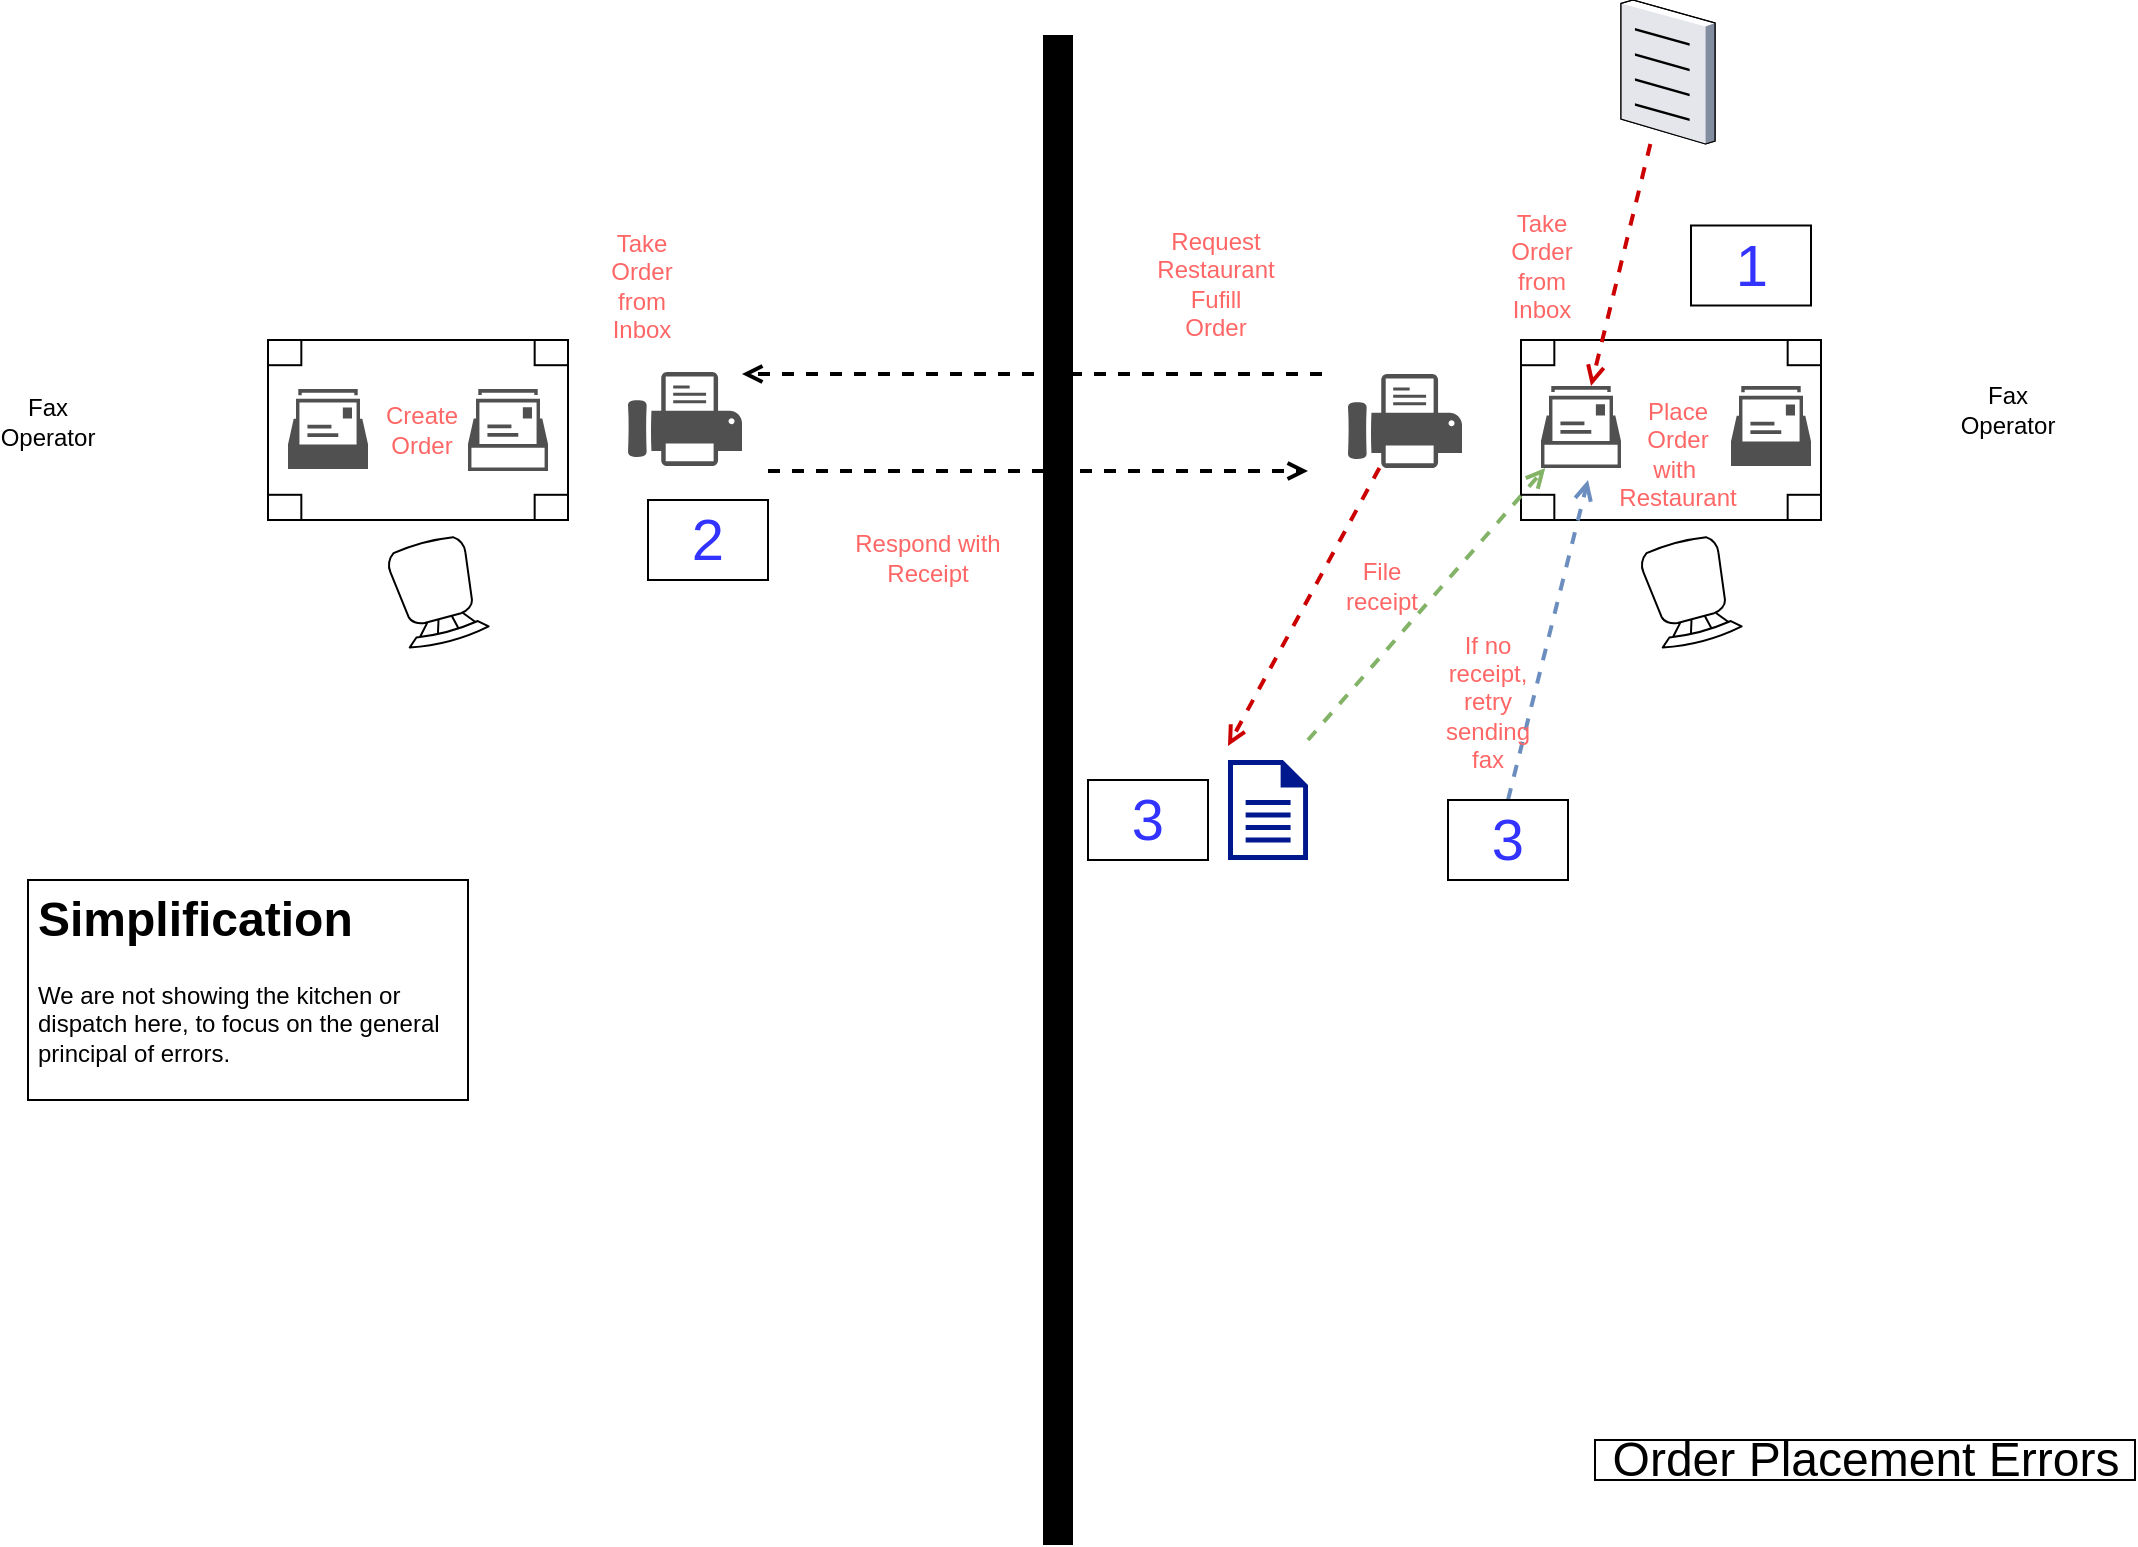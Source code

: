 <mxfile version="15.2.7" type="device"><diagram id="7lcRFAJb13U-YT4nabCA" name="Page-1"><mxGraphModel dx="1106" dy="830" grid="1" gridSize="10" guides="1" tooltips="1" connect="1" arrows="1" fold="1" page="1" pageScale="1" pageWidth="1169" pageHeight="827" math="0" shadow="0"><root><mxCell id="0"/><mxCell id="1" parent="0"/><UserObject label="" tooltip="Inertia.&#10;Likely to face a resistance to change." id="BQTbwJKPUDemShiaECL7-1"><mxCell style="rounded=0;whiteSpace=wrap;html=1;strokeColor=#000000;strokeWidth=5;fillColor=#000000;fontSize=14;" parent="1" vertex="1"><mxGeometry x="580" y="40" width="10" height="750" as="geometry"/></mxCell></UserObject><mxCell id="BQTbwJKPUDemShiaECL7-2" value="" style="verticalLabelPosition=bottom;html=1;verticalAlign=top;align=center;shape=mxgraph.floorplan.table;" parent="1" vertex="1"><mxGeometry x="816.5" y="190" width="150" height="90" as="geometry"/></mxCell><mxCell id="BQTbwJKPUDemShiaECL7-3" value="" style="verticalLabelPosition=bottom;html=1;verticalAlign=top;align=center;shape=mxgraph.floorplan.chair;rotation=-195;" parent="1" vertex="1"><mxGeometry x="880.5" y="290" width="41" height="52" as="geometry"/></mxCell><mxCell id="BQTbwJKPUDemShiaECL7-4" value="" style="sketch=0;pointerEvents=1;shadow=0;dashed=0;html=1;strokeColor=none;fillColor=#505050;labelPosition=center;verticalLabelPosition=bottom;verticalAlign=top;outlineConnect=0;align=center;shape=mxgraph.office.concepts.mailbox2;" parent="1" vertex="1"><mxGeometry x="826.5" y="213" width="40" height="41" as="geometry"/></mxCell><mxCell id="BQTbwJKPUDemShiaECL7-5" value="" style="sketch=0;pointerEvents=1;shadow=0;dashed=0;html=1;strokeColor=none;fillColor=#505050;labelPosition=center;verticalLabelPosition=bottom;verticalAlign=top;outlineConnect=0;align=center;shape=mxgraph.office.concepts.mailbox;" parent="1" vertex="1"><mxGeometry x="921.5" y="213" width="40" height="40" as="geometry"/></mxCell><mxCell id="BQTbwJKPUDemShiaECL7-6" value="" style="sketch=0;pointerEvents=1;shadow=0;dashed=0;html=1;strokeColor=none;fillColor=#505050;labelPosition=center;verticalLabelPosition=bottom;verticalAlign=top;outlineConnect=0;align=center;shape=mxgraph.office.devices.fax;" parent="1" vertex="1"><mxGeometry x="730" y="207" width="57" height="47" as="geometry"/></mxCell><mxCell id="BQTbwJKPUDemShiaECL7-7" value="" style="verticalLabelPosition=bottom;html=1;verticalAlign=top;align=center;shape=mxgraph.floorplan.table;" parent="1" vertex="1"><mxGeometry x="190" y="190" width="150" height="90" as="geometry"/></mxCell><mxCell id="BQTbwJKPUDemShiaECL7-8" value="" style="verticalLabelPosition=bottom;html=1;verticalAlign=top;align=center;shape=mxgraph.floorplan.chair;rotation=-195;" parent="1" vertex="1"><mxGeometry x="254" y="290" width="41" height="52" as="geometry"/></mxCell><mxCell id="BQTbwJKPUDemShiaECL7-9" value="" style="sketch=0;pointerEvents=1;shadow=0;dashed=0;html=1;strokeColor=none;fillColor=#505050;labelPosition=center;verticalLabelPosition=bottom;verticalAlign=top;outlineConnect=0;align=center;shape=mxgraph.office.concepts.mailbox2;" parent="1" vertex="1"><mxGeometry x="290" y="214.5" width="40" height="41" as="geometry"/></mxCell><mxCell id="BQTbwJKPUDemShiaECL7-10" value="" style="sketch=0;pointerEvents=1;shadow=0;dashed=0;html=1;strokeColor=none;fillColor=#505050;labelPosition=center;verticalLabelPosition=bottom;verticalAlign=top;outlineConnect=0;align=center;shape=mxgraph.office.concepts.mailbox;" parent="1" vertex="1"><mxGeometry x="200" y="214.5" width="40" height="40" as="geometry"/></mxCell><mxCell id="BQTbwJKPUDemShiaECL7-11" value="" style="sketch=0;pointerEvents=1;shadow=0;dashed=0;html=1;strokeColor=none;fillColor=#505050;labelPosition=center;verticalLabelPosition=bottom;verticalAlign=top;outlineConnect=0;align=center;shape=mxgraph.office.devices.fax;" parent="1" vertex="1"><mxGeometry x="370" y="206" width="57" height="47" as="geometry"/></mxCell><mxCell id="BQTbwJKPUDemShiaECL7-12" value="&lt;font color=&quot;#ff6666&quot;&gt;Take Order from Inbox&lt;/font&gt;" style="text;html=1;strokeColor=none;fillColor=none;align=center;verticalAlign=middle;whiteSpace=wrap;rounded=0;" parent="1" vertex="1"><mxGeometry x="800" y="110" width="53.5" height="85.5" as="geometry"/></mxCell><mxCell id="BQTbwJKPUDemShiaECL7-13" value="&lt;font color=&quot;#ff6666&quot;&gt;Request &lt;br&gt;Restaurant&lt;br&gt;Fufill&lt;br&gt;Order&lt;/font&gt;" style="text;html=1;strokeColor=none;fillColor=none;align=center;verticalAlign=middle;whiteSpace=wrap;rounded=0;" parent="1" vertex="1"><mxGeometry x="636.5" y="119" width="53.5" height="85.5" as="geometry"/></mxCell><UserObject label="" tooltip="Point of change.&#10;How the map is changing e.g. competitive forces." id="BQTbwJKPUDemShiaECL7-14"><mxCell style="endArrow=open;dashed=1;html=1;strokeColor=#000000;endFill=0;strokeWidth=2;" parent="1" edge="1"><mxGeometry width="50" height="50" relative="1" as="geometry"><mxPoint x="717.002" y="207" as="sourcePoint"/><mxPoint x="427" y="207" as="targetPoint"/></mxGeometry></mxCell></UserObject><UserObject label="" tooltip="Point of change.&#10;How the map is changing e.g. competitive forces." id="BQTbwJKPUDemShiaECL7-15"><mxCell style="endArrow=open;dashed=1;html=1;strokeColor=#000000;endFill=0;strokeWidth=2;" parent="1" edge="1"><mxGeometry width="50" height="50" relative="1" as="geometry"><mxPoint x="440" y="255.5" as="sourcePoint"/><mxPoint x="710" y="255.5" as="targetPoint"/><Array as="points"><mxPoint x="610" y="255.5"/></Array></mxGeometry></mxCell></UserObject><mxCell id="BQTbwJKPUDemShiaECL7-16" value="&lt;font color=&quot;#ff6666&quot;&gt;Take Order from Inbox&lt;/font&gt;" style="text;html=1;strokeColor=none;fillColor=none;align=center;verticalAlign=middle;whiteSpace=wrap;rounded=0;" parent="1" vertex="1"><mxGeometry x="350" y="120.5" width="53.5" height="85.5" as="geometry"/></mxCell><mxCell id="BQTbwJKPUDemShiaECL7-18" value="&lt;font color=&quot;#ff6666&quot;&gt;Place Order&lt;br&gt;with&amp;nbsp;&lt;br&gt;Restaurant&lt;br&gt;&lt;/font&gt;" style="text;html=1;strokeColor=none;fillColor=none;align=center;verticalAlign=middle;whiteSpace=wrap;rounded=0;" parent="1" vertex="1"><mxGeometry x="868" y="204.5" width="53.5" height="85.5" as="geometry"/></mxCell><mxCell id="BQTbwJKPUDemShiaECL7-19" value="Fax Operator" style="text;html=1;strokeColor=none;fillColor=none;align=center;verticalAlign=middle;whiteSpace=wrap;rounded=0;" parent="1" vertex="1"><mxGeometry x="60" y="220.5" width="40" height="20" as="geometry"/></mxCell><mxCell id="BQTbwJKPUDemShiaECL7-20" value="Fax Operator" style="text;html=1;strokeColor=none;fillColor=none;align=center;verticalAlign=middle;whiteSpace=wrap;rounded=0;" parent="1" vertex="1"><mxGeometry x="1040" y="214.5" width="40" height="20" as="geometry"/></mxCell><mxCell id="BQTbwJKPUDemShiaECL7-22" value="&lt;font style=&quot;font-size: 29px&quot;&gt;1&lt;/font&gt;" style="text;html=1;strokeColor=default;fillColor=none;align=center;verticalAlign=middle;whiteSpace=wrap;rounded=0;fontColor=#3333FF;" parent="1" vertex="1"><mxGeometry x="901.5" y="132.75" width="60" height="40" as="geometry"/></mxCell><mxCell id="BQTbwJKPUDemShiaECL7-23" value="&lt;font style=&quot;font-size: 29px&quot;&gt;3&lt;/font&gt;" style="text;html=1;strokeColor=default;fillColor=none;align=center;verticalAlign=middle;whiteSpace=wrap;rounded=0;fontColor=#3333FF;" parent="1" vertex="1"><mxGeometry x="600" y="410" width="60" height="40" as="geometry"/></mxCell><mxCell id="BQTbwJKPUDemShiaECL7-24" value="&lt;font color=&quot;#ff6666&quot;&gt;Respond with Receipt&lt;/font&gt;" style="text;html=1;strokeColor=none;fillColor=none;align=center;verticalAlign=middle;whiteSpace=wrap;rounded=0;" parent="1" vertex="1"><mxGeometry x="480" y="256.5" width="80" height="85.5" as="geometry"/></mxCell><mxCell id="BQTbwJKPUDemShiaECL7-26" value="" style="verticalLabelPosition=bottom;sketch=0;aspect=fixed;html=1;verticalAlign=top;strokeColor=none;align=center;outlineConnect=0;shape=mxgraph.citrix.document;fillColor=#FF3333;" parent="1" vertex="1"><mxGeometry x="866.5" y="20" width="47" height="72" as="geometry"/></mxCell><UserObject label="" tooltip="Point of change.&#10;How the map is changing e.g. competitive forces." id="BQTbwJKPUDemShiaECL7-27"><mxCell style="endArrow=open;dashed=1;html=1;strokeColor=#CC0000;endFill=0;strokeWidth=2;" parent="1" source="BQTbwJKPUDemShiaECL7-26" target="BQTbwJKPUDemShiaECL7-4" edge="1"><mxGeometry width="50" height="50" relative="1" as="geometry"><mxPoint x="927.892" y="164.5" as="sourcePoint"/><mxPoint x="853.786" y="373" as="targetPoint"/></mxGeometry></mxCell></UserObject><mxCell id="BQTbwJKPUDemShiaECL7-28" value="Order Placement Errors" style="text;html=1;strokeColor=default;fillColor=none;align=center;verticalAlign=middle;whiteSpace=wrap;rounded=0;fontColor=#000000;fontSize=24;" parent="1" vertex="1"><mxGeometry x="853.5" y="740" width="270" height="20" as="geometry"/></mxCell><mxCell id="BQTbwJKPUDemShiaECL7-29" value="&lt;font color=&quot;#ff6666&quot;&gt;Create Order&lt;br&gt;&lt;/font&gt;" style="text;html=1;strokeColor=none;fillColor=none;align=center;verticalAlign=middle;whiteSpace=wrap;rounded=0;" parent="1" vertex="1"><mxGeometry x="240" y="191.75" width="53.5" height="85.5" as="geometry"/></mxCell><mxCell id="vELW2fEclIl-_mzrOuYT-1" value="&lt;h1&gt;Simplification&lt;/h1&gt;&lt;p&gt;We are not showing the kitchen or dispatch here, to focus on the general principal of errors.&lt;/p&gt;" style="text;html=1;strokeColor=default;fillColor=none;spacing=5;spacingTop=-20;whiteSpace=wrap;overflow=hidden;rounded=0;" parent="1" vertex="1"><mxGeometry x="70" y="460" width="220" height="110" as="geometry"/></mxCell><mxCell id="vELW2fEclIl-_mzrOuYT-2" value="&lt;font color=&quot;#ff6666&quot;&gt;&lt;br&gt;&lt;/font&gt;" style="text;html=1;strokeColor=none;fillColor=none;align=center;verticalAlign=middle;whiteSpace=wrap;rounded=0;" parent="1" vertex="1"><mxGeometry x="636.5" y="280" width="53.5" height="85.5" as="geometry"/></mxCell><UserObject label="" tooltip="Point of change.&#10;How the map is changing e.g. competitive forces." id="vELW2fEclIl-_mzrOuYT-3"><mxCell style="endArrow=open;dashed=1;html=1;strokeColor=#CC0000;endFill=0;strokeWidth=2;" parent="1" source="BQTbwJKPUDemShiaECL7-6" edge="1"><mxGeometry width="50" height="50" relative="1" as="geometry"><mxPoint x="680" y="253" as="sourcePoint"/><mxPoint x="670" y="393" as="targetPoint"/></mxGeometry></mxCell></UserObject><mxCell id="vELW2fEclIl-_mzrOuYT-4" value="" style="sketch=0;aspect=fixed;pointerEvents=1;shadow=0;dashed=0;html=1;strokeColor=none;labelPosition=center;verticalLabelPosition=bottom;verticalAlign=top;align=center;fillColor=#00188D;shape=mxgraph.mscae.enterprise.document" parent="1" vertex="1"><mxGeometry x="670" y="400" width="40" height="50" as="geometry"/></mxCell><UserObject label="" tooltip="Point of change.&#10;How the map is changing e.g. competitive forces." id="vELW2fEclIl-_mzrOuYT-6"><mxCell style="endArrow=open;dashed=1;html=1;strokeColor=#82b366;endFill=0;strokeWidth=2;fillColor=#d5e8d4;" parent="1" target="BQTbwJKPUDemShiaECL7-4" edge="1"><mxGeometry width="50" height="50" relative="1" as="geometry"><mxPoint x="710" y="390" as="sourcePoint"/><mxPoint x="680" y="403" as="targetPoint"/></mxGeometry></mxCell></UserObject><mxCell id="vELW2fEclIl-_mzrOuYT-7" value="&lt;font color=&quot;#ff6666&quot;&gt;File receipt&lt;br&gt;&lt;/font&gt;" style="text;html=1;strokeColor=none;fillColor=none;align=center;verticalAlign=middle;whiteSpace=wrap;rounded=0;" parent="1" vertex="1"><mxGeometry x="720.0" y="270" width="53.5" height="85.5" as="geometry"/></mxCell><UserObject label="" tooltip="Point of change.&#10;How the map is changing e.g. competitive forces." id="vELW2fEclIl-_mzrOuYT-8"><mxCell style="endArrow=open;dashed=1;html=1;strokeColor=#6c8ebf;endFill=0;strokeWidth=2;fillColor=#dae8fc;exitX=0.5;exitY=0;exitDx=0;exitDy=0;" parent="1" source="vELW2fEclIl-_mzrOuYT-13" edge="1"><mxGeometry width="50" height="50" relative="1" as="geometry"><mxPoint x="720" y="400" as="sourcePoint"/><mxPoint x="850" y="260" as="targetPoint"/></mxGeometry></mxCell></UserObject><mxCell id="vELW2fEclIl-_mzrOuYT-9" value="&lt;font color=&quot;#ff6666&quot;&gt;If no receipt, retry sending fax&lt;br&gt;&lt;/font&gt;" style="text;html=1;strokeColor=none;fillColor=none;align=center;verticalAlign=middle;whiteSpace=wrap;rounded=0;" parent="1" vertex="1"><mxGeometry x="773.0" y="328" width="53.5" height="85.5" as="geometry"/></mxCell><mxCell id="vELW2fEclIl-_mzrOuYT-13" value="&lt;font style=&quot;font-size: 29px&quot;&gt;3&lt;/font&gt;" style="text;html=1;strokeColor=default;fillColor=none;align=center;verticalAlign=middle;whiteSpace=wrap;rounded=0;fontColor=#3333FF;" parent="1" vertex="1"><mxGeometry x="780" y="420" width="60" height="40" as="geometry"/></mxCell><mxCell id="qLBKtZ0tLrAdul19_Lpu-1" value="&lt;font style=&quot;font-size: 29px&quot;&gt;2&lt;/font&gt;" style="text;html=1;strokeColor=default;fillColor=none;align=center;verticalAlign=middle;whiteSpace=wrap;rounded=0;fontColor=#3333FF;" vertex="1" parent="1"><mxGeometry x="380" y="270" width="60" height="40" as="geometry"/></mxCell></root></mxGraphModel></diagram></mxfile>
